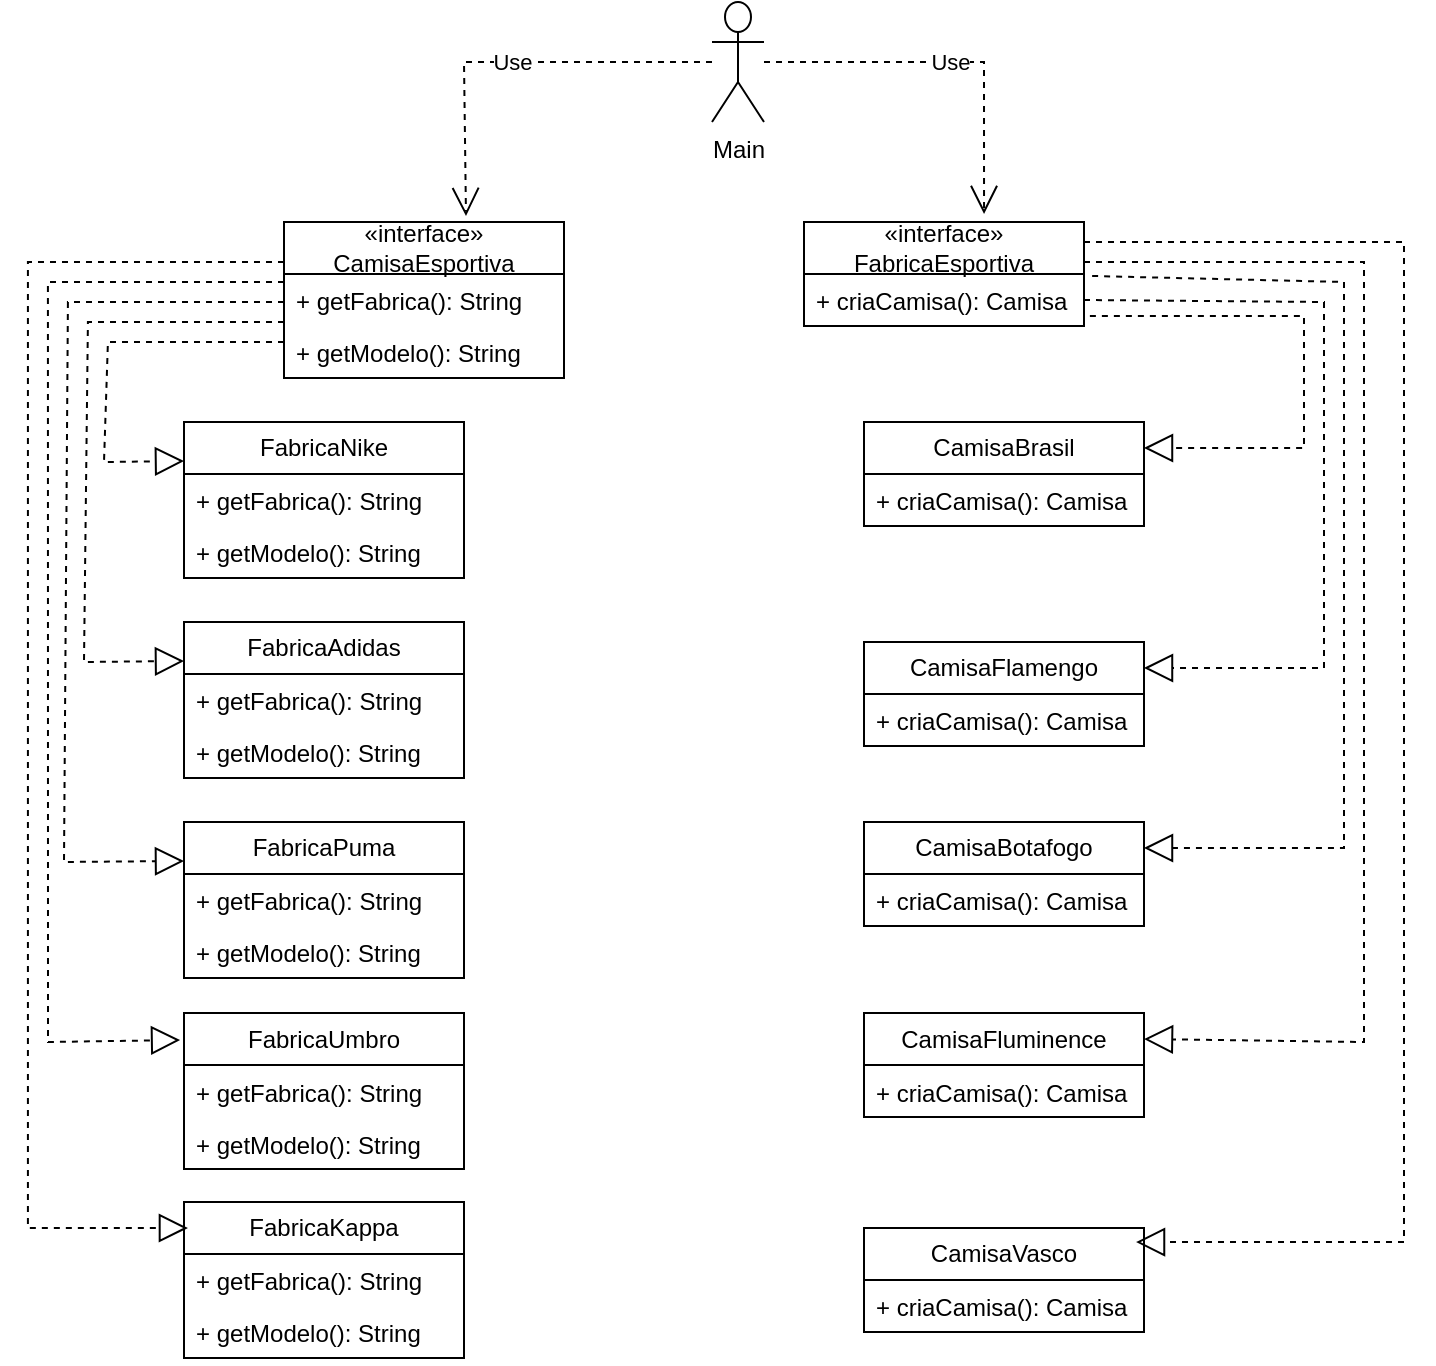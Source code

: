 <mxfile version="24.0.5" type="google">
  <diagram name="Página-1" id="MVJ0cBilRWETmzrtITvI">
    <mxGraphModel grid="1" page="1" gridSize="10" guides="1" tooltips="1" connect="1" arrows="1" fold="1" pageScale="1" pageWidth="827" pageHeight="1169" math="0" shadow="0">
      <root>
        <mxCell id="0" />
        <mxCell id="1" parent="0" />
        <mxCell id="VRzKh6lQzRBp5GtVNSUG-2" value="Main&lt;div&gt;&lt;br&gt;&lt;/div&gt;" style="shape=umlActor;verticalLabelPosition=bottom;verticalAlign=top;html=1;outlineConnect=0;" vertex="1" parent="1">
          <mxGeometry x="384" y="40" width="26" height="60" as="geometry" />
        </mxCell>
        <mxCell id="VRzKh6lQzRBp5GtVNSUG-6" value="«interface»&lt;br&gt;&lt;div&gt;CamisaEsportiva&lt;/div&gt;" style="swimlane;fontStyle=0;childLayout=stackLayout;horizontal=1;startSize=26;fillColor=none;horizontalStack=0;resizeParent=1;resizeParentMax=0;resizeLast=0;collapsible=1;marginBottom=0;whiteSpace=wrap;html=1;" vertex="1" parent="1">
          <mxGeometry x="170" y="150" width="140" height="78" as="geometry" />
        </mxCell>
        <mxCell id="VRzKh6lQzRBp5GtVNSUG-7" value="+ getFabrica(): String" style="text;strokeColor=none;fillColor=none;align=left;verticalAlign=top;spacingLeft=4;spacingRight=4;overflow=hidden;rotatable=0;points=[[0,0.5],[1,0.5]];portConstraint=eastwest;whiteSpace=wrap;html=1;" vertex="1" parent="VRzKh6lQzRBp5GtVNSUG-6">
          <mxGeometry y="26" width="140" height="26" as="geometry" />
        </mxCell>
        <mxCell id="VRzKh6lQzRBp5GtVNSUG-9" value="+ getModelo(): String" style="text;strokeColor=none;fillColor=none;align=left;verticalAlign=top;spacingLeft=4;spacingRight=4;overflow=hidden;rotatable=0;points=[[0,0.5],[1,0.5]];portConstraint=eastwest;whiteSpace=wrap;html=1;" vertex="1" parent="VRzKh6lQzRBp5GtVNSUG-6">
          <mxGeometry y="52" width="140" height="26" as="geometry" />
        </mxCell>
        <mxCell id="VRzKh6lQzRBp5GtVNSUG-13" value="&lt;div&gt;FabricaNike&lt;/div&gt;" style="swimlane;fontStyle=0;childLayout=stackLayout;horizontal=1;startSize=26;fillColor=none;horizontalStack=0;resizeParent=1;resizeParentMax=0;resizeLast=0;collapsible=1;marginBottom=0;whiteSpace=wrap;html=1;" vertex="1" parent="1">
          <mxGeometry x="120" y="250" width="140" height="78" as="geometry" />
        </mxCell>
        <mxCell id="VRzKh6lQzRBp5GtVNSUG-14" value="+ getFabrica(): String" style="text;strokeColor=none;fillColor=none;align=left;verticalAlign=top;spacingLeft=4;spacingRight=4;overflow=hidden;rotatable=0;points=[[0,0.5],[1,0.5]];portConstraint=eastwest;whiteSpace=wrap;html=1;" vertex="1" parent="VRzKh6lQzRBp5GtVNSUG-13">
          <mxGeometry y="26" width="140" height="26" as="geometry" />
        </mxCell>
        <mxCell id="VRzKh6lQzRBp5GtVNSUG-15" value="+ getModelo(): String" style="text;strokeColor=none;fillColor=none;align=left;verticalAlign=top;spacingLeft=4;spacingRight=4;overflow=hidden;rotatable=0;points=[[0,0.5],[1,0.5]];portConstraint=eastwest;whiteSpace=wrap;html=1;" vertex="1" parent="VRzKh6lQzRBp5GtVNSUG-13">
          <mxGeometry y="52" width="140" height="26" as="geometry" />
        </mxCell>
        <mxCell id="VRzKh6lQzRBp5GtVNSUG-16" value="&lt;div&gt;FabricaAdidas&lt;/div&gt;" style="swimlane;fontStyle=0;childLayout=stackLayout;horizontal=1;startSize=26;fillColor=none;horizontalStack=0;resizeParent=1;resizeParentMax=0;resizeLast=0;collapsible=1;marginBottom=0;whiteSpace=wrap;html=1;" vertex="1" parent="1">
          <mxGeometry x="120" y="350" width="140" height="78" as="geometry" />
        </mxCell>
        <mxCell id="VRzKh6lQzRBp5GtVNSUG-17" value="+ getFabrica(): String" style="text;strokeColor=none;fillColor=none;align=left;verticalAlign=top;spacingLeft=4;spacingRight=4;overflow=hidden;rotatable=0;points=[[0,0.5],[1,0.5]];portConstraint=eastwest;whiteSpace=wrap;html=1;" vertex="1" parent="VRzKh6lQzRBp5GtVNSUG-16">
          <mxGeometry y="26" width="140" height="26" as="geometry" />
        </mxCell>
        <mxCell id="VRzKh6lQzRBp5GtVNSUG-18" value="+ getModelo(): String" style="text;strokeColor=none;fillColor=none;align=left;verticalAlign=top;spacingLeft=4;spacingRight=4;overflow=hidden;rotatable=0;points=[[0,0.5],[1,0.5]];portConstraint=eastwest;whiteSpace=wrap;html=1;" vertex="1" parent="VRzKh6lQzRBp5GtVNSUG-16">
          <mxGeometry y="52" width="140" height="26" as="geometry" />
        </mxCell>
        <mxCell id="VRzKh6lQzRBp5GtVNSUG-21" value="&lt;div&gt;FabricaPuma&lt;/div&gt;" style="swimlane;fontStyle=0;childLayout=stackLayout;horizontal=1;startSize=26;fillColor=none;horizontalStack=0;resizeParent=1;resizeParentMax=0;resizeLast=0;collapsible=1;marginBottom=0;whiteSpace=wrap;html=1;" vertex="1" parent="1">
          <mxGeometry x="120" y="450" width="140" height="78" as="geometry" />
        </mxCell>
        <mxCell id="VRzKh6lQzRBp5GtVNSUG-22" value="+ getFabrica(): String" style="text;strokeColor=none;fillColor=none;align=left;verticalAlign=top;spacingLeft=4;spacingRight=4;overflow=hidden;rotatable=0;points=[[0,0.5],[1,0.5]];portConstraint=eastwest;whiteSpace=wrap;html=1;" vertex="1" parent="VRzKh6lQzRBp5GtVNSUG-21">
          <mxGeometry y="26" width="140" height="26" as="geometry" />
        </mxCell>
        <mxCell id="VRzKh6lQzRBp5GtVNSUG-23" value="+ getModelo(): String" style="text;strokeColor=none;fillColor=none;align=left;verticalAlign=top;spacingLeft=4;spacingRight=4;overflow=hidden;rotatable=0;points=[[0,0.5],[1,0.5]];portConstraint=eastwest;whiteSpace=wrap;html=1;" vertex="1" parent="VRzKh6lQzRBp5GtVNSUG-21">
          <mxGeometry y="52" width="140" height="26" as="geometry" />
        </mxCell>
        <mxCell id="VRzKh6lQzRBp5GtVNSUG-24" value="&lt;div&gt;FabricaUmbro&lt;/div&gt;" style="swimlane;fontStyle=0;childLayout=stackLayout;horizontal=1;startSize=26;fillColor=none;horizontalStack=0;resizeParent=1;resizeParentMax=0;resizeLast=0;collapsible=1;marginBottom=0;whiteSpace=wrap;html=1;" vertex="1" parent="1">
          <mxGeometry x="120" y="545.5" width="140" height="78" as="geometry" />
        </mxCell>
        <mxCell id="VRzKh6lQzRBp5GtVNSUG-25" value="+ getFabrica(): String" style="text;strokeColor=none;fillColor=none;align=left;verticalAlign=top;spacingLeft=4;spacingRight=4;overflow=hidden;rotatable=0;points=[[0,0.5],[1,0.5]];portConstraint=eastwest;whiteSpace=wrap;html=1;" vertex="1" parent="VRzKh6lQzRBp5GtVNSUG-24">
          <mxGeometry y="26" width="140" height="26" as="geometry" />
        </mxCell>
        <mxCell id="VRzKh6lQzRBp5GtVNSUG-26" value="+ getModelo(): String" style="text;strokeColor=none;fillColor=none;align=left;verticalAlign=top;spacingLeft=4;spacingRight=4;overflow=hidden;rotatable=0;points=[[0,0.5],[1,0.5]];portConstraint=eastwest;whiteSpace=wrap;html=1;" vertex="1" parent="VRzKh6lQzRBp5GtVNSUG-24">
          <mxGeometry y="52" width="140" height="26" as="geometry" />
        </mxCell>
        <mxCell id="VRzKh6lQzRBp5GtVNSUG-27" value="&lt;div&gt;FabricaKappa&lt;/div&gt;" style="swimlane;fontStyle=0;childLayout=stackLayout;horizontal=1;startSize=26;fillColor=none;horizontalStack=0;resizeParent=1;resizeParentMax=0;resizeLast=0;collapsible=1;marginBottom=0;whiteSpace=wrap;html=1;" vertex="1" parent="1">
          <mxGeometry x="120" y="640" width="140" height="78" as="geometry" />
        </mxCell>
        <mxCell id="VRzKh6lQzRBp5GtVNSUG-28" value="+ getFabrica(): String" style="text;strokeColor=none;fillColor=none;align=left;verticalAlign=top;spacingLeft=4;spacingRight=4;overflow=hidden;rotatable=0;points=[[0,0.5],[1,0.5]];portConstraint=eastwest;whiteSpace=wrap;html=1;" vertex="1" parent="VRzKh6lQzRBp5GtVNSUG-27">
          <mxGeometry y="26" width="140" height="26" as="geometry" />
        </mxCell>
        <mxCell id="VRzKh6lQzRBp5GtVNSUG-29" value="+ getModelo(): String" style="text;strokeColor=none;fillColor=none;align=left;verticalAlign=top;spacingLeft=4;spacingRight=4;overflow=hidden;rotatable=0;points=[[0,0.5],[1,0.5]];portConstraint=eastwest;whiteSpace=wrap;html=1;" vertex="1" parent="VRzKh6lQzRBp5GtVNSUG-27">
          <mxGeometry y="52" width="140" height="26" as="geometry" />
        </mxCell>
        <mxCell id="VRzKh6lQzRBp5GtVNSUG-32" value="&lt;div&gt;«interface»&lt;br&gt;&lt;/div&gt;&lt;div&gt;FabricaEsportiva&lt;/div&gt;" style="swimlane;fontStyle=0;childLayout=stackLayout;horizontal=1;startSize=26;fillColor=none;horizontalStack=0;resizeParent=1;resizeParentMax=0;resizeLast=0;collapsible=1;marginBottom=0;whiteSpace=wrap;html=1;" vertex="1" parent="1">
          <mxGeometry x="430" y="150" width="140" height="52" as="geometry" />
        </mxCell>
        <mxCell id="VRzKh6lQzRBp5GtVNSUG-33" value="+ criaCamisa(): Camisa" style="text;strokeColor=none;fillColor=none;align=left;verticalAlign=top;spacingLeft=4;spacingRight=4;overflow=hidden;rotatable=0;points=[[0,0.5],[1,0.5]];portConstraint=eastwest;whiteSpace=wrap;html=1;" vertex="1" parent="VRzKh6lQzRBp5GtVNSUG-32">
          <mxGeometry y="26" width="140" height="26" as="geometry" />
        </mxCell>
        <mxCell id="VRzKh6lQzRBp5GtVNSUG-38" value="&lt;div&gt;&lt;span style=&quot;background-color: initial;&quot;&gt;CamisaBrasil&lt;/span&gt;&lt;br&gt;&lt;/div&gt;" style="swimlane;fontStyle=0;childLayout=stackLayout;horizontal=1;startSize=26;fillColor=none;horizontalStack=0;resizeParent=1;resizeParentMax=0;resizeLast=0;collapsible=1;marginBottom=0;whiteSpace=wrap;html=1;" vertex="1" parent="1">
          <mxGeometry x="460" y="250" width="140" height="52" as="geometry" />
        </mxCell>
        <mxCell id="VRzKh6lQzRBp5GtVNSUG-39" value="+ criaCamisa(): Camisa" style="text;strokeColor=none;fillColor=none;align=left;verticalAlign=top;spacingLeft=4;spacingRight=4;overflow=hidden;rotatable=0;points=[[0,0.5],[1,0.5]];portConstraint=eastwest;whiteSpace=wrap;html=1;" vertex="1" parent="VRzKh6lQzRBp5GtVNSUG-38">
          <mxGeometry y="26" width="140" height="26" as="geometry" />
        </mxCell>
        <mxCell id="VRzKh6lQzRBp5GtVNSUG-40" value="&lt;div&gt;&lt;span style=&quot;background-color: initial;&quot;&gt;CamisaFlamengo&lt;/span&gt;&lt;br&gt;&lt;/div&gt;" style="swimlane;fontStyle=0;childLayout=stackLayout;horizontal=1;startSize=26;fillColor=none;horizontalStack=0;resizeParent=1;resizeParentMax=0;resizeLast=0;collapsible=1;marginBottom=0;whiteSpace=wrap;html=1;" vertex="1" parent="1">
          <mxGeometry x="460" y="360" width="140" height="52" as="geometry" />
        </mxCell>
        <mxCell id="VRzKh6lQzRBp5GtVNSUG-41" value="+ criaCamisa(): Camisa" style="text;strokeColor=none;fillColor=none;align=left;verticalAlign=top;spacingLeft=4;spacingRight=4;overflow=hidden;rotatable=0;points=[[0,0.5],[1,0.5]];portConstraint=eastwest;whiteSpace=wrap;html=1;" vertex="1" parent="VRzKh6lQzRBp5GtVNSUG-40">
          <mxGeometry y="26" width="140" height="26" as="geometry" />
        </mxCell>
        <mxCell id="VRzKh6lQzRBp5GtVNSUG-42" value="&lt;div&gt;&lt;span style=&quot;background-color: initial;&quot;&gt;CamisaBotafogo&lt;/span&gt;&lt;br&gt;&lt;/div&gt;" style="swimlane;fontStyle=0;childLayout=stackLayout;horizontal=1;startSize=26;fillColor=none;horizontalStack=0;resizeParent=1;resizeParentMax=0;resizeLast=0;collapsible=1;marginBottom=0;whiteSpace=wrap;html=1;" vertex="1" parent="1">
          <mxGeometry x="460" y="450" width="140" height="52" as="geometry" />
        </mxCell>
        <mxCell id="VRzKh6lQzRBp5GtVNSUG-43" value="+ criaCamisa(): Camisa" style="text;strokeColor=none;fillColor=none;align=left;verticalAlign=top;spacingLeft=4;spacingRight=4;overflow=hidden;rotatable=0;points=[[0,0.5],[1,0.5]];portConstraint=eastwest;whiteSpace=wrap;html=1;" vertex="1" parent="VRzKh6lQzRBp5GtVNSUG-42">
          <mxGeometry y="26" width="140" height="26" as="geometry" />
        </mxCell>
        <mxCell id="VRzKh6lQzRBp5GtVNSUG-44" value="&lt;div&gt;&lt;span style=&quot;background-color: initial;&quot;&gt;CamisaFluminence&lt;/span&gt;&lt;br&gt;&lt;/div&gt;" style="swimlane;fontStyle=0;childLayout=stackLayout;horizontal=1;startSize=26;fillColor=none;horizontalStack=0;resizeParent=1;resizeParentMax=0;resizeLast=0;collapsible=1;marginBottom=0;whiteSpace=wrap;html=1;" vertex="1" parent="1">
          <mxGeometry x="460" y="545.5" width="140" height="52" as="geometry" />
        </mxCell>
        <mxCell id="VRzKh6lQzRBp5GtVNSUG-45" value="+ criaCamisa(): Camisa" style="text;strokeColor=none;fillColor=none;align=left;verticalAlign=top;spacingLeft=4;spacingRight=4;overflow=hidden;rotatable=0;points=[[0,0.5],[1,0.5]];portConstraint=eastwest;whiteSpace=wrap;html=1;" vertex="1" parent="VRzKh6lQzRBp5GtVNSUG-44">
          <mxGeometry y="26" width="140" height="26" as="geometry" />
        </mxCell>
        <mxCell id="VRzKh6lQzRBp5GtVNSUG-47" value="&lt;div&gt;&lt;span style=&quot;background-color: initial;&quot;&gt;CamisaVasco&lt;/span&gt;&lt;br&gt;&lt;/div&gt;" style="swimlane;fontStyle=0;childLayout=stackLayout;horizontal=1;startSize=26;fillColor=none;horizontalStack=0;resizeParent=1;resizeParentMax=0;resizeLast=0;collapsible=1;marginBottom=0;whiteSpace=wrap;html=1;" vertex="1" parent="1">
          <mxGeometry x="460" y="653" width="140" height="52" as="geometry" />
        </mxCell>
        <mxCell id="VRzKh6lQzRBp5GtVNSUG-48" value="+ criaCamisa(): Camisa" style="text;strokeColor=none;fillColor=none;align=left;verticalAlign=top;spacingLeft=4;spacingRight=4;overflow=hidden;rotatable=0;points=[[0,0.5],[1,0.5]];portConstraint=eastwest;whiteSpace=wrap;html=1;" vertex="1" parent="VRzKh6lQzRBp5GtVNSUG-47">
          <mxGeometry y="26" width="140" height="26" as="geometry" />
        </mxCell>
        <mxCell id="VRzKh6lQzRBp5GtVNSUG-49" value="Use" style="endArrow=open;endSize=12;dashed=1;html=1;rounded=0;entryX=0.65;entryY=-0.038;entryDx=0;entryDy=0;entryPerimeter=0;" edge="1" parent="1" source="VRzKh6lQzRBp5GtVNSUG-2" target="VRzKh6lQzRBp5GtVNSUG-6">
          <mxGeometry width="160" relative="1" as="geometry">
            <mxPoint x="180" y="80" as="sourcePoint" />
            <mxPoint x="230" y="70" as="targetPoint" />
            <Array as="points">
              <mxPoint x="260" y="70" />
            </Array>
          </mxGeometry>
        </mxCell>
        <mxCell id="VRzKh6lQzRBp5GtVNSUG-51" value="Use" style="endArrow=open;endSize=12;dashed=1;html=1;rounded=0;entryX=0.643;entryY=-0.077;entryDx=0;entryDy=0;entryPerimeter=0;" edge="1" parent="1" target="VRzKh6lQzRBp5GtVNSUG-32">
          <mxGeometry width="160" relative="1" as="geometry">
            <mxPoint x="410" y="70" as="sourcePoint" />
            <mxPoint x="550" y="70" as="targetPoint" />
            <Array as="points">
              <mxPoint x="520" y="70" />
            </Array>
          </mxGeometry>
        </mxCell>
        <mxCell id="VRzKh6lQzRBp5GtVNSUG-54" value="" style="endArrow=block;dashed=1;endFill=0;endSize=12;html=1;rounded=0;exitX=-0.014;exitY=0.09;exitDx=0;exitDy=0;exitPerimeter=0;entryX=0;entryY=0;entryDx=0;entryDy=0;" edge="1" parent="1">
          <mxGeometry width="160" relative="1" as="geometry">
            <mxPoint x="170.0" y="170.02" as="sourcePoint" />
            <mxPoint x="121.96" y="653" as="targetPoint" />
            <Array as="points">
              <mxPoint x="41.96" y="170" />
              <mxPoint x="41.96" y="653" />
            </Array>
          </mxGeometry>
        </mxCell>
        <mxCell id="VRzKh6lQzRBp5GtVNSUG-55" value="" style="endArrow=block;dashed=1;endFill=0;endSize=12;html=1;rounded=0;entryX=-0.014;entryY=0.173;entryDx=0;entryDy=0;entryPerimeter=0;" edge="1" parent="1" target="VRzKh6lQzRBp5GtVNSUG-24">
          <mxGeometry width="160" relative="1" as="geometry">
            <mxPoint x="170" y="180" as="sourcePoint" />
            <mxPoint x="131.96" y="663" as="targetPoint" />
            <Array as="points">
              <mxPoint x="51.96" y="180" />
              <mxPoint x="52" y="560" />
            </Array>
          </mxGeometry>
        </mxCell>
        <mxCell id="VRzKh6lQzRBp5GtVNSUG-56" value="" style="endArrow=block;dashed=1;endFill=0;endSize=12;html=1;rounded=0;entryX=0;entryY=0.25;entryDx=0;entryDy=0;" edge="1" parent="1" target="VRzKh6lQzRBp5GtVNSUG-21">
          <mxGeometry width="160" relative="1" as="geometry">
            <mxPoint x="170" y="190" as="sourcePoint" />
            <mxPoint x="128" y="569" as="targetPoint" />
            <Array as="points">
              <mxPoint x="61.96" y="190" />
              <mxPoint x="60" y="470" />
            </Array>
          </mxGeometry>
        </mxCell>
        <mxCell id="VRzKh6lQzRBp5GtVNSUG-57" value="" style="endArrow=block;dashed=1;endFill=0;endSize=12;html=1;rounded=0;entryX=0;entryY=0.25;entryDx=0;entryDy=0;" edge="1" parent="1" target="VRzKh6lQzRBp5GtVNSUG-16">
          <mxGeometry width="160" relative="1" as="geometry">
            <mxPoint x="170" y="200" as="sourcePoint" />
            <mxPoint x="130" y="480" as="targetPoint" />
            <Array as="points">
              <mxPoint x="71.96" y="200" />
              <mxPoint x="70" y="370" />
            </Array>
          </mxGeometry>
        </mxCell>
        <mxCell id="VRzKh6lQzRBp5GtVNSUG-58" value="" style="endArrow=block;dashed=1;endFill=0;endSize=12;html=1;rounded=0;entryX=0;entryY=0.25;entryDx=0;entryDy=0;" edge="1" parent="1" target="VRzKh6lQzRBp5GtVNSUG-13">
          <mxGeometry width="160" relative="1" as="geometry">
            <mxPoint x="170" y="210" as="sourcePoint" />
            <mxPoint x="140" y="490" as="targetPoint" />
            <Array as="points">
              <mxPoint x="81.96" y="210" />
              <mxPoint x="80" y="270" />
            </Array>
          </mxGeometry>
        </mxCell>
        <mxCell id="VRzKh6lQzRBp5GtVNSUG-59" value="" style="endArrow=block;dashed=1;endFill=0;endSize=12;html=1;rounded=0;entryX=1.043;entryY=0.135;entryDx=0;entryDy=0;entryPerimeter=0;" edge="1" parent="1">
          <mxGeometry width="160" relative="1" as="geometry">
            <mxPoint x="570" y="160" as="sourcePoint" />
            <mxPoint x="596.02" y="660.02" as="targetPoint" />
            <Array as="points">
              <mxPoint x="730" y="160" />
              <mxPoint x="730" y="660" />
            </Array>
          </mxGeometry>
        </mxCell>
        <mxCell id="VRzKh6lQzRBp5GtVNSUG-60" value="" style="endArrow=block;dashed=1;endFill=0;endSize=12;html=1;rounded=0;entryX=1;entryY=0.25;entryDx=0;entryDy=0;exitX=1;exitY=0.385;exitDx=0;exitDy=0;exitPerimeter=0;" edge="1" parent="1" source="VRzKh6lQzRBp5GtVNSUG-32" target="VRzKh6lQzRBp5GtVNSUG-44">
          <mxGeometry width="160" relative="1" as="geometry">
            <mxPoint x="580" y="170" as="sourcePoint" />
            <mxPoint x="606.02" y="670.02" as="targetPoint" />
            <Array as="points">
              <mxPoint x="710" y="170" />
              <mxPoint x="710" y="560" />
            </Array>
          </mxGeometry>
        </mxCell>
        <mxCell id="VRzKh6lQzRBp5GtVNSUG-61" value="" style="endArrow=block;dashed=1;endFill=0;endSize=12;html=1;rounded=0;entryX=1;entryY=0.25;entryDx=0;entryDy=0;exitX=1.029;exitY=0.038;exitDx=0;exitDy=0;exitPerimeter=0;" edge="1" parent="1" source="VRzKh6lQzRBp5GtVNSUG-33" target="VRzKh6lQzRBp5GtVNSUG-42">
          <mxGeometry width="160" relative="1" as="geometry">
            <mxPoint x="570" y="170" as="sourcePoint" />
            <mxPoint x="610" y="569" as="targetPoint" />
            <Array as="points">
              <mxPoint x="700" y="180" />
              <mxPoint x="700" y="463" />
            </Array>
          </mxGeometry>
        </mxCell>
        <mxCell id="VRzKh6lQzRBp5GtVNSUG-62" value="" style="endArrow=block;dashed=1;endFill=0;endSize=12;html=1;rounded=0;entryX=1;entryY=0.25;entryDx=0;entryDy=0;exitX=1;exitY=0.5;exitDx=0;exitDy=0;" edge="1" parent="1" source="VRzKh6lQzRBp5GtVNSUG-33" target="VRzKh6lQzRBp5GtVNSUG-40">
          <mxGeometry width="160" relative="1" as="geometry">
            <mxPoint x="590" y="190" as="sourcePoint" />
            <mxPoint x="610" y="473" as="targetPoint" />
            <Array as="points">
              <mxPoint x="690" y="190" />
              <mxPoint x="690" y="373" />
            </Array>
          </mxGeometry>
        </mxCell>
        <mxCell id="VRzKh6lQzRBp5GtVNSUG-63" value="" style="endArrow=block;dashed=1;endFill=0;endSize=12;html=1;rounded=0;entryX=1;entryY=0.25;entryDx=0;entryDy=0;exitX=1.021;exitY=0.808;exitDx=0;exitDy=0;exitPerimeter=0;" edge="1" parent="1" source="VRzKh6lQzRBp5GtVNSUG-33" target="VRzKh6lQzRBp5GtVNSUG-38">
          <mxGeometry width="160" relative="1" as="geometry">
            <mxPoint x="580" y="199" as="sourcePoint" />
            <mxPoint x="610" y="383" as="targetPoint" />
            <Array as="points">
              <mxPoint x="680" y="197" />
              <mxPoint x="680" y="263" />
            </Array>
          </mxGeometry>
        </mxCell>
      </root>
    </mxGraphModel>
  </diagram>
</mxfile>
